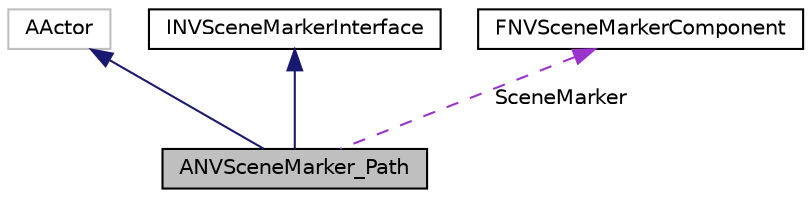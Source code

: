 digraph "ANVSceneMarker_Path"
{
  edge [fontname="Helvetica",fontsize="10",labelfontname="Helvetica",labelfontsize="10"];
  node [fontname="Helvetica",fontsize="10",shape=record];
  Node1 [label="ANVSceneMarker_Path",height=0.2,width=0.4,color="black", fillcolor="grey75", style="filled", fontcolor="black"];
  Node2 -> Node1 [dir="back",color="midnightblue",fontsize="10",style="solid",fontname="Helvetica"];
  Node2 [label="AActor",height=0.2,width=0.4,color="grey75", fillcolor="white", style="filled"];
  Node3 -> Node1 [dir="back",color="midnightblue",fontsize="10",style="solid",fontname="Helvetica"];
  Node3 [label="INVSceneMarkerInterface",height=0.2,width=0.4,color="black", fillcolor="white", style="filled",URL="$class_i_n_v_scene_marker_interface.html",tooltip="Base interface for object that can be placed in the map as marker for other actors. "];
  Node4 -> Node1 [dir="back",color="darkorchid3",fontsize="10",style="dashed",label=" SceneMarker" ,fontname="Helvetica"];
  Node4 [label="FNVSceneMarkerComponent",height=0.2,width=0.4,color="black", fillcolor="white", style="filled",URL="$struct_f_n_v_scene_marker_component.html",tooltip="Anchor for point of interest in map. "];
}
